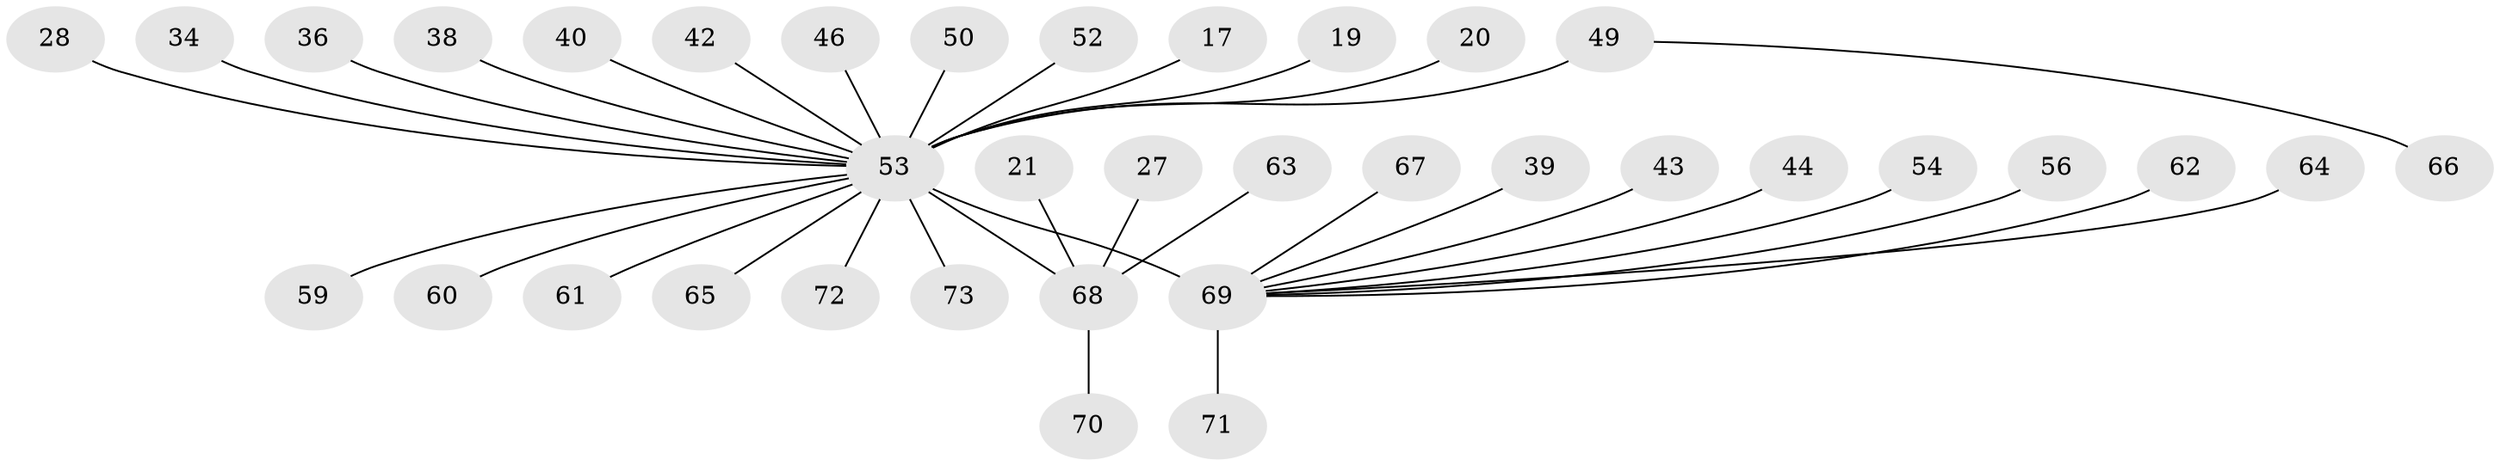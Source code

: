 // original degree distribution, {21: 0.0136986301369863, 7: 0.0136986301369863, 9: 0.0136986301369863, 2: 0.1917808219178082, 10: 0.0136986301369863, 1: 0.547945205479452, 12: 0.0136986301369863, 4: 0.0410958904109589, 6: 0.0273972602739726, 11: 0.0136986301369863, 5: 0.0410958904109589, 3: 0.0684931506849315}
// Generated by graph-tools (version 1.1) at 2025/48/03/09/25 04:48:16]
// undirected, 36 vertices, 35 edges
graph export_dot {
graph [start="1"]
  node [color=gray90,style=filled];
  17;
  19;
  20;
  21;
  27;
  28;
  34;
  36;
  38;
  39;
  40;
  42;
  43;
  44;
  46;
  49 [super="+16+22+15+33+45+47"];
  50;
  52;
  53 [super="+48+51+41+12+1+6+11"];
  54;
  56;
  59;
  60;
  61;
  62;
  63;
  64;
  65;
  66;
  67;
  68 [super="+3+8+24"];
  69 [super="+25+55+26+57+13+30"];
  70;
  71;
  72 [super="+31+35+58"];
  73;
  17 -- 53;
  19 -- 53;
  20 -- 53;
  21 -- 68;
  27 -- 68;
  28 -- 53;
  34 -- 53;
  36 -- 53;
  38 -- 53;
  39 -- 69;
  40 -- 53;
  42 -- 53;
  43 -- 69;
  44 -- 69;
  46 -- 53;
  49 -- 66;
  49 -- 53 [weight=3];
  50 -- 53;
  52 -- 53;
  53 -- 72 [weight=3];
  53 -- 65;
  53 -- 68 [weight=6];
  53 -- 69 [weight=9];
  53 -- 73;
  53 -- 59;
  53 -- 60;
  53 -- 61;
  54 -- 69;
  56 -- 69;
  62 -- 69;
  63 -- 68;
  64 -- 69;
  67 -- 69;
  68 -- 70;
  69 -- 71;
}
